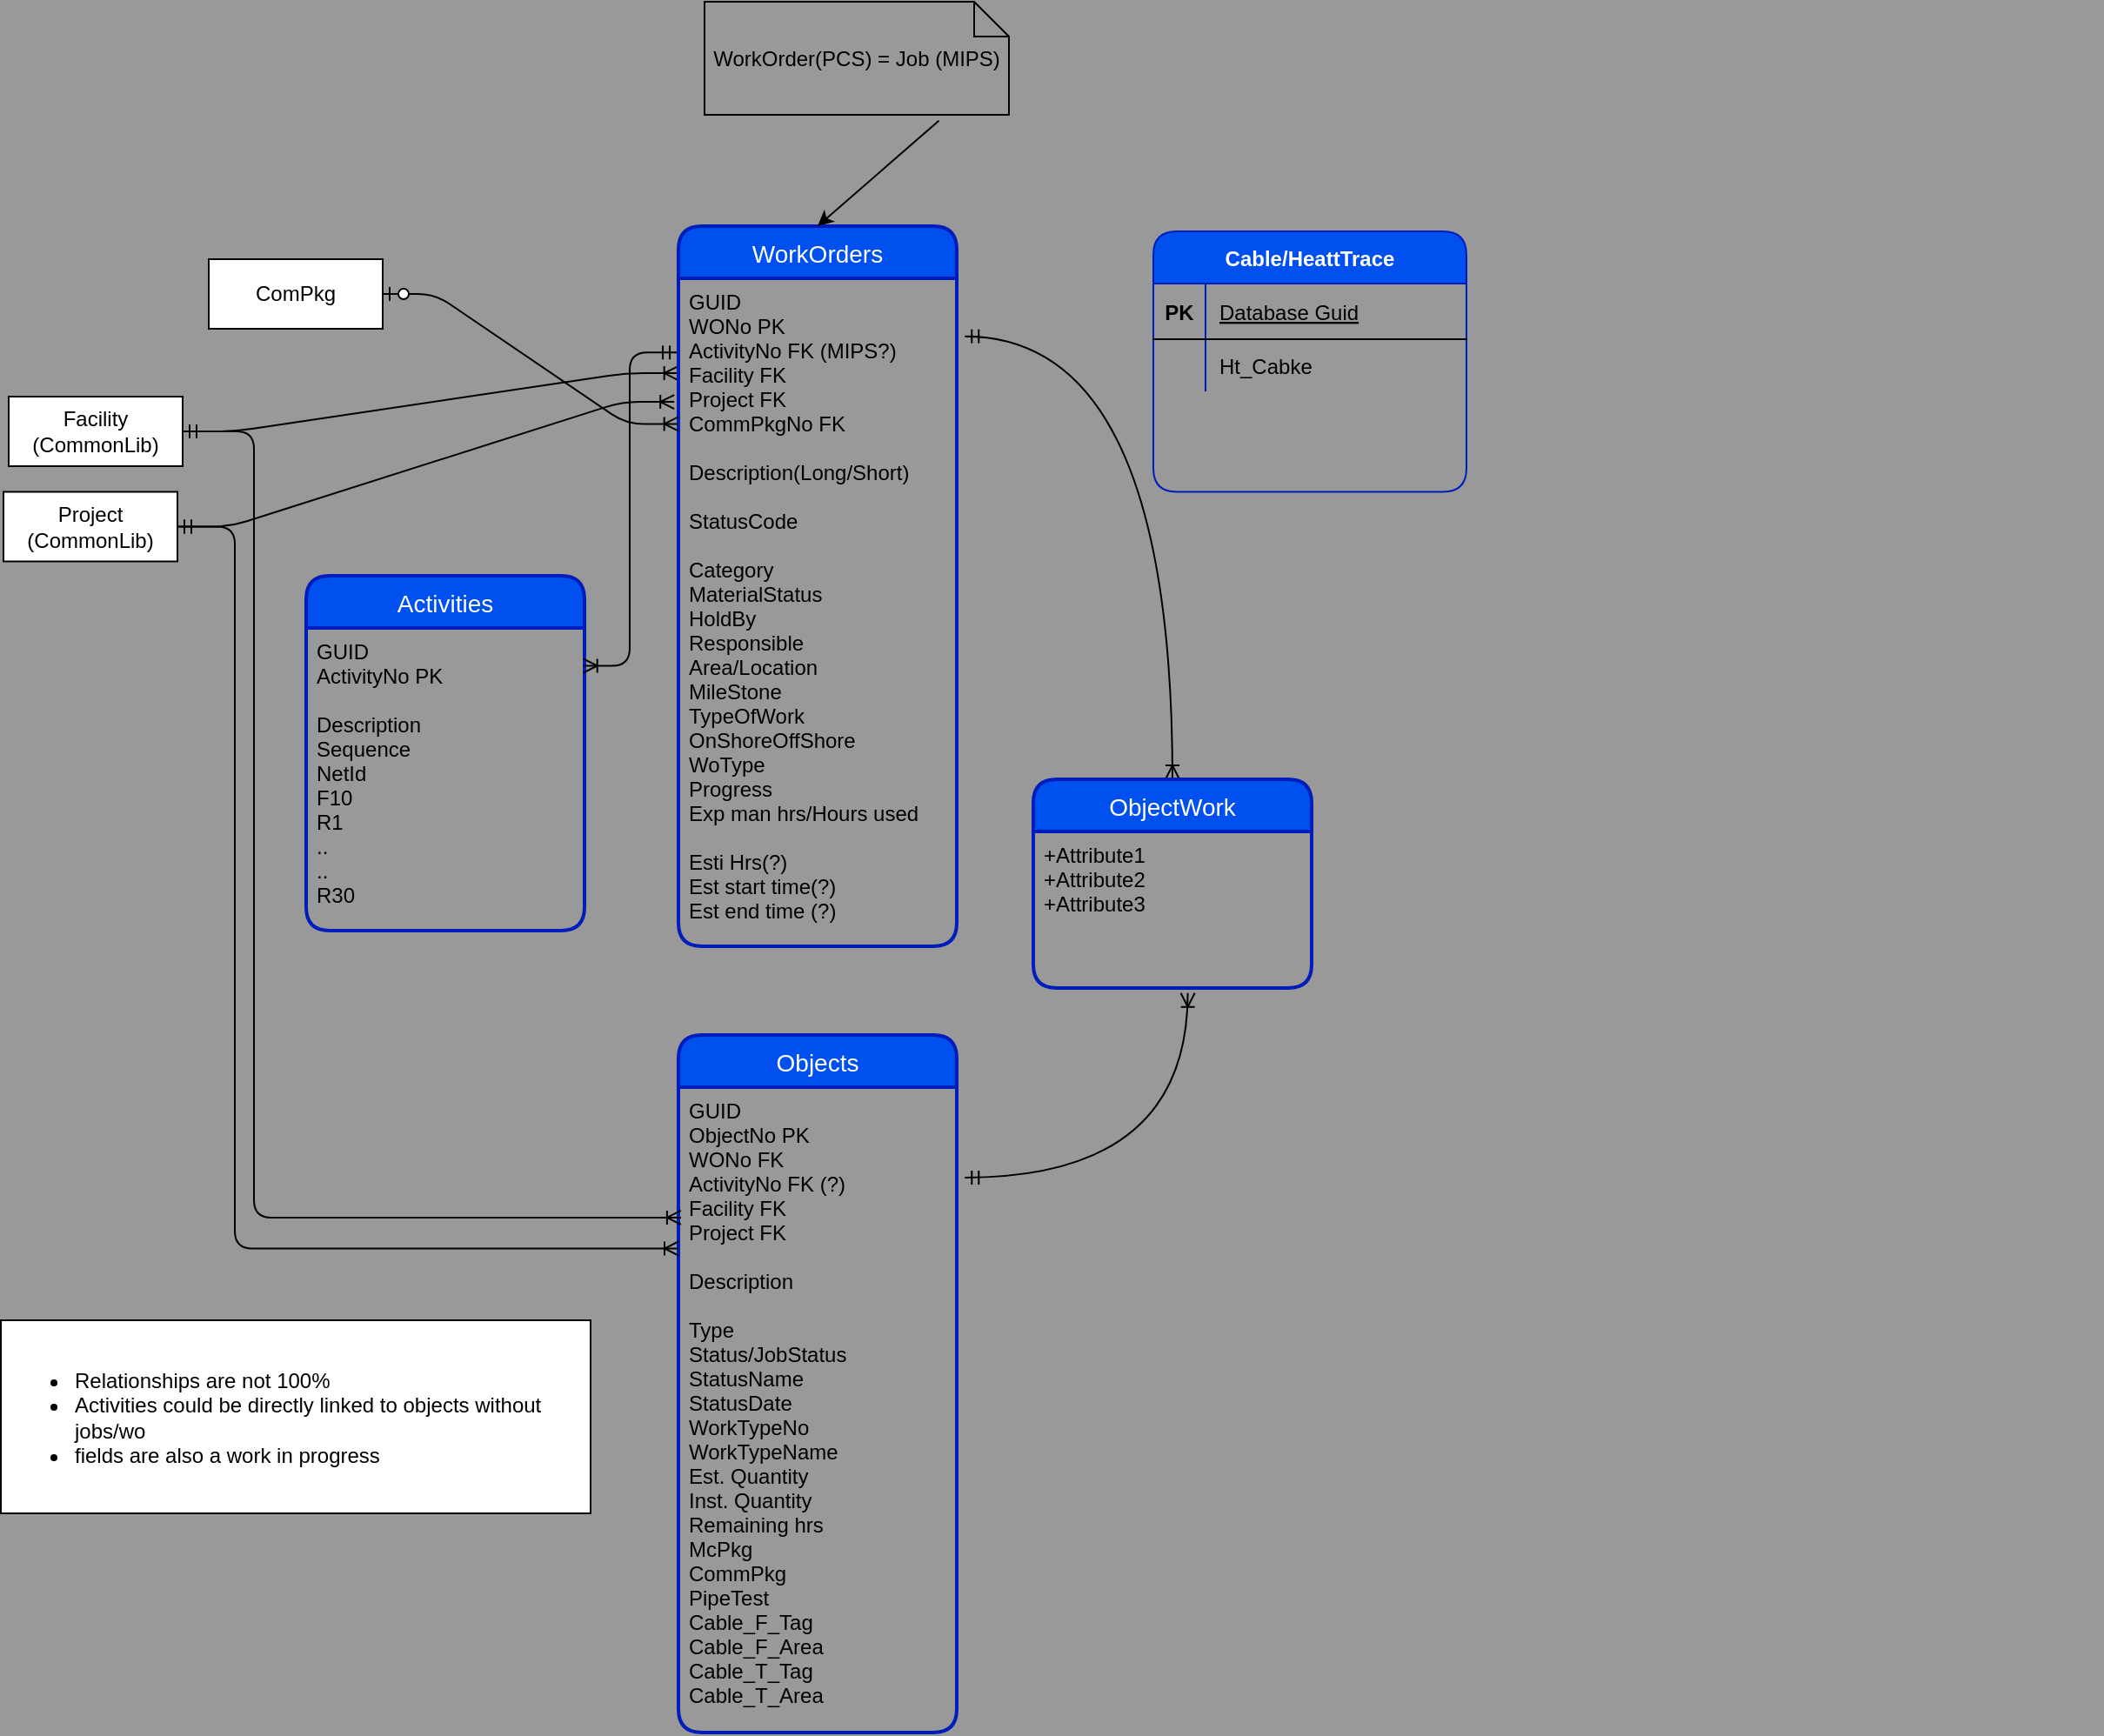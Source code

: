 <mxfile>
    <diagram id="kneXyAljqzheBo8q4LX2" name="Logical ER">
        <mxGraphModel dx="2248" dy="1756" grid="0" gridSize="10" guides="1" tooltips="1" connect="1" arrows="1" fold="1" page="1" pageScale="1" pageWidth="1169" pageHeight="827" background="#999999" math="0" shadow="0">
            <root>
                <mxCell id="0"/>
                <mxCell id="1" parent="0"/>
                <mxCell id="141" value="" style="shape=partialRectangle;connectable=0;fillColor=none;top=0;left=0;bottom=0;right=0;align=left;spacingLeft=6;overflow=hidden;" parent="1" vertex="1">
                    <mxGeometry x="666" y="140" width="150" height="30" as="geometry"/>
                </mxCell>
                <mxCell id="177" value="Cable/HeattTrace" style="shape=table;startSize=30;container=1;collapsible=1;childLayout=tableLayout;fixedRows=1;rowLines=0;fontStyle=1;align=center;resizeLast=1;rounded=1;fillColor=#0050ef;strokeColor=#001DBC;fontColor=#ffffff;swimlaneFillColor=none;labelBorderColor=none;" parent="1" vertex="1">
                    <mxGeometry x="271" y="-168" width="180" height="149.75" as="geometry"/>
                </mxCell>
                <mxCell id="178" value="" style="shape=partialRectangle;collapsible=0;dropTarget=0;pointerEvents=0;fillColor=none;top=0;left=0;bottom=1;right=0;points=[[0,0.5],[1,0.5]];portConstraint=eastwest;" parent="177" vertex="1">
                    <mxGeometry y="30" width="180" height="32" as="geometry"/>
                </mxCell>
                <mxCell id="179" value="PK" style="shape=partialRectangle;connectable=0;fillColor=none;top=0;left=0;bottom=0;right=0;fontStyle=1;overflow=hidden;" parent="178" vertex="1">
                    <mxGeometry width="30" height="32" as="geometry"/>
                </mxCell>
                <mxCell id="180" value="Database Guid" style="shape=partialRectangle;connectable=0;fillColor=none;top=0;left=0;bottom=0;right=0;align=left;spacingLeft=6;fontStyle=4;overflow=hidden;" parent="178" vertex="1">
                    <mxGeometry x="30" width="150" height="32" as="geometry"/>
                </mxCell>
                <mxCell id="181" value="" style="shape=partialRectangle;collapsible=0;dropTarget=0;pointerEvents=0;fillColor=none;top=0;left=0;bottom=0;right=0;points=[[0,0.5],[1,0.5]];portConstraint=eastwest;" parent="177" vertex="1">
                    <mxGeometry y="62" width="180" height="30" as="geometry"/>
                </mxCell>
                <mxCell id="182" value="" style="shape=partialRectangle;connectable=0;fillColor=none;top=0;left=0;bottom=0;right=0;editable=1;overflow=hidden;" parent="181" vertex="1">
                    <mxGeometry width="30" height="30" as="geometry"/>
                </mxCell>
                <mxCell id="183" value="Ht_Cabke" style="shape=partialRectangle;connectable=0;fillColor=none;top=0;left=0;bottom=0;right=0;align=left;spacingLeft=6;overflow=hidden;" parent="181" vertex="1">
                    <mxGeometry x="30" width="150" height="30" as="geometry"/>
                </mxCell>
                <mxCell id="188" value="&lt;ul&gt;&lt;li&gt;Relationships are not 100%&lt;/li&gt;&lt;li&gt;Activities could be directly linked to objects without jobs/wo&lt;/li&gt;&lt;li&gt;fields are also a work in progress&lt;/li&gt;&lt;/ul&gt;" style="whiteSpace=wrap;html=1;align=left;" parent="1" vertex="1">
                    <mxGeometry x="-391.5" y="458" width="339" height="111" as="geometry"/>
                </mxCell>
                <mxCell id="202" value="Project (CommonLib)" style="whiteSpace=wrap;html=1;align=center;" vertex="1" parent="1">
                    <mxGeometry x="-390" y="-18.25" width="100" height="40" as="geometry"/>
                </mxCell>
                <mxCell id="203" value="Facility (CommonLib)" style="whiteSpace=wrap;html=1;align=center;" vertex="1" parent="1">
                    <mxGeometry x="-387" y="-73" width="100" height="40" as="geometry"/>
                </mxCell>
                <mxCell id="204" value="Activities" style="swimlane;childLayout=stackLayout;horizontal=1;startSize=30;horizontalStack=0;rounded=1;fontSize=14;fontStyle=0;strokeWidth=2;resizeParent=0;resizeLast=1;shadow=0;dashed=0;align=center;fillColor=#0050ef;strokeColor=#001DBC;fontColor=#ffffff;" vertex="1" parent="1">
                    <mxGeometry x="-216" y="30" width="160" height="204" as="geometry"/>
                </mxCell>
                <mxCell id="205" value="GUID&#10;ActivityNo PK&#10;&#10;Description&#10;Sequence&#10;NetId&#10;F10&#10;R1&#10;..&#10;..&#10;R30" style="align=left;strokeColor=none;fillColor=none;spacingLeft=4;fontSize=12;verticalAlign=top;resizable=0;rotatable=0;part=1;" vertex="1" parent="204">
                    <mxGeometry y="30" width="160" height="174" as="geometry"/>
                </mxCell>
                <mxCell id="207" value="" style="edgeStyle=entityRelationEdgeStyle;fontSize=12;html=1;endArrow=ERoneToMany;startArrow=ERmandOne;exitX=1;exitY=0.5;exitDx=0;exitDy=0;entryX=-0.001;entryY=0.142;entryDx=0;entryDy=0;entryPerimeter=0;" edge="1" parent="1" source="203" target="209">
                    <mxGeometry width="100" height="100" relative="1" as="geometry">
                        <mxPoint x="-257" y="113" as="sourcePoint"/>
                        <mxPoint x="-8" y="-84" as="targetPoint"/>
                    </mxGeometry>
                </mxCell>
                <mxCell id="208" value="WorkOrders" style="swimlane;childLayout=stackLayout;horizontal=1;startSize=30;horizontalStack=0;rounded=1;fontSize=14;fontStyle=0;strokeWidth=2;resizeParent=0;resizeLast=1;shadow=0;dashed=0;align=center;fillColor=#0050ef;strokeColor=#001DBC;fontColor=#ffffff;" vertex="1" parent="1">
                    <mxGeometry x="-2" y="-171" width="160" height="414" as="geometry"/>
                </mxCell>
                <mxCell id="209" value="GUID&#10;WONo PK&#10;ActivityNo FK (MIPS?)&#10;Facility FK&#10;Project FK&#10;CommPkgNo FK&#10;&#10;Description(Long/Short)&#10;&#10;StatusCode&#10;&#10;Category&#10;MaterialStatus&#10;HoldBy&#10;Responsible&#10;Area/Location&#10;MileStone&#10;TypeOfWork&#10;OnShoreOffShore&#10;WoType&#10;Progress&#10;Exp man hrs/Hours used&#10;&#10;Esti Hrs(?)&#10;Est start time(?)&#10;Est end time (?)&#10;&#10;&#10;&#10;&#10;&#10;" style="align=left;strokeColor=none;fillColor=none;spacingLeft=4;fontSize=12;verticalAlign=top;resizable=0;rotatable=0;part=1;" vertex="1" parent="208">
                    <mxGeometry y="30" width="160" height="384" as="geometry"/>
                </mxCell>
                <mxCell id="212" style="edgeStyle=none;html=1;entryX=0.5;entryY=0;entryDx=0;entryDy=0;exitX=0.77;exitY=1.052;exitDx=0;exitDy=0;exitPerimeter=0;" edge="1" parent="1" source="211" target="208">
                    <mxGeometry relative="1" as="geometry">
                        <mxPoint x="-85" y="79" as="sourcePoint"/>
                    </mxGeometry>
                </mxCell>
                <mxCell id="211" value="WorkOrder(PCS) = Job (MIPS)" style="shape=note;size=20;whiteSpace=wrap;html=1;fillColor=none;" vertex="1" parent="1">
                    <mxGeometry x="13" y="-300" width="175" height="65" as="geometry"/>
                </mxCell>
                <mxCell id="214" value="Objects" style="swimlane;childLayout=stackLayout;horizontal=1;startSize=30;horizontalStack=0;rounded=1;fontSize=14;fontStyle=0;strokeWidth=2;resizeParent=0;resizeLast=1;shadow=0;dashed=0;align=center;fillColor=#0050ef;strokeColor=#001DBC;fontColor=#ffffff;arcSize=15;" vertex="1" parent="1">
                    <mxGeometry x="-2" y="294" width="160" height="401" as="geometry"/>
                </mxCell>
                <mxCell id="215" value="GUID&#10;ObjectNo PK&#10;WONo FK&#10;ActivityNo FK (?)&#10;Facility FK&#10;Project FK&#10;&#10;Description&#10;&#10;Type&#10;Status/JobStatus&#10;StatusName&#10;StatusDate&#10;WorkTypeNo&#10;WorkTypeName&#10;Est. Quantity&#10;Inst. Quantity&#10;Remaining hrs&#10;McPkg&#10;CommPkg&#10;PipeTest&#10;Cable_F_Tag&#10;Cable_F_Area&#10;Cable_T_Tag&#10;Cable_T_Area" style="align=left;strokeColor=none;fillColor=none;spacingLeft=4;fontSize=12;verticalAlign=top;resizable=0;rotatable=0;part=1;" vertex="1" parent="214">
                    <mxGeometry y="30" width="160" height="371" as="geometry"/>
                </mxCell>
                <mxCell id="216" value="ComPkg" style="whiteSpace=wrap;html=1;align=center;" vertex="1" parent="1">
                    <mxGeometry x="-272" y="-152" width="100" height="40" as="geometry"/>
                </mxCell>
                <mxCell id="219" value="" style="edgeStyle=entityRelationEdgeStyle;fontSize=12;html=1;endArrow=ERoneToMany;startArrow=ERmandOne;exitX=1;exitY=0.5;exitDx=0;exitDy=0;entryX=-0.015;entryY=0.185;entryDx=0;entryDy=0;entryPerimeter=0;" edge="1" parent="1" source="202" target="209">
                    <mxGeometry width="100" height="100" relative="1" as="geometry">
                        <mxPoint x="-34" y="206" as="sourcePoint"/>
                        <mxPoint x="-9" y="-69" as="targetPoint"/>
                    </mxGeometry>
                </mxCell>
                <mxCell id="220" value="" style="edgeStyle=elbowEdgeStyle;fontSize=12;html=1;endArrow=ERoneToMany;startArrow=ERmandOne;exitX=-0.006;exitY=0.111;exitDx=0;exitDy=0;exitPerimeter=0;entryX=0.996;entryY=0.125;entryDx=0;entryDy=0;entryPerimeter=0;" edge="1" parent="1" source="209" target="205">
                    <mxGeometry width="100" height="100" relative="1" as="geometry">
                        <mxPoint x="-34" y="206" as="sourcePoint"/>
                        <mxPoint x="66" y="106" as="targetPoint"/>
                    </mxGeometry>
                </mxCell>
                <mxCell id="223" value="" style="edgeStyle=entityRelationEdgeStyle;fontSize=12;html=1;endArrow=ERoneToMany;startArrow=ERzeroToOne;exitX=1;exitY=0.5;exitDx=0;exitDy=0;entryX=-0.001;entryY=0.218;entryDx=0;entryDy=0;entryPerimeter=0;" edge="1" parent="1" source="216" target="209">
                    <mxGeometry width="100" height="100" relative="1" as="geometry">
                        <mxPoint x="-57" y="327" as="sourcePoint"/>
                        <mxPoint x="43" y="227" as="targetPoint"/>
                    </mxGeometry>
                </mxCell>
                <mxCell id="225" value="" style="edgeStyle=elbowEdgeStyle;fontSize=12;html=1;endArrow=ERoneToMany;startArrow=ERmandOne;exitX=1;exitY=0.5;exitDx=0;exitDy=0;entryX=0.009;entryY=0.202;entryDx=0;entryDy=0;entryPerimeter=0;" edge="1" parent="1" source="203" target="215">
                    <mxGeometry width="100" height="100" relative="1" as="geometry">
                        <mxPoint x="-277" y="-43" as="sourcePoint"/>
                        <mxPoint x="-10" y="406" as="targetPoint"/>
                        <Array as="points">
                            <mxPoint x="-246" y="119"/>
                            <mxPoint x="-269" y="172"/>
                        </Array>
                    </mxGeometry>
                </mxCell>
                <mxCell id="226" value="" style="edgeStyle=elbowEdgeStyle;fontSize=12;html=1;endArrow=ERoneToMany;startArrow=ERmandOne;exitX=1;exitY=0.5;exitDx=0;exitDy=0;entryX=0;entryY=0.25;entryDx=0;entryDy=0;" edge="1" parent="1" source="202" target="215">
                    <mxGeometry width="100" height="100" relative="1" as="geometry">
                        <mxPoint x="-277" y="-43" as="sourcePoint"/>
                        <mxPoint x="-7" y="410" as="targetPoint"/>
                        <Array as="points">
                            <mxPoint x="-257" y="206"/>
                        </Array>
                    </mxGeometry>
                </mxCell>
                <mxCell id="229" value="" style="edgeStyle=orthogonalEdgeStyle;fontSize=12;html=1;endArrow=ERoneToMany;startArrow=ERmandOne;shadow=0;targetPerimeterSpacing=-4;exitX=1.029;exitY=0.087;exitDx=0;exitDy=0;exitPerimeter=0;entryX=0.5;entryY=0;entryDx=0;entryDy=0;curved=1;" edge="1" parent="1" source="209" target="230">
                    <mxGeometry width="100" height="100" relative="1" as="geometry">
                        <mxPoint x="560" y="44" as="sourcePoint"/>
                        <mxPoint x="282" y="207" as="targetPoint"/>
                    </mxGeometry>
                </mxCell>
                <mxCell id="230" value="ObjectWork" style="swimlane;childLayout=stackLayout;horizontal=1;startSize=30;horizontalStack=0;rounded=1;fontSize=14;fontStyle=0;strokeWidth=2;resizeParent=0;resizeLast=1;shadow=0;dashed=0;align=center;fillColor=#0050ef;strokeColor=#001DBC;fontColor=#ffffff;" vertex="1" parent="1">
                    <mxGeometry x="202" y="147" width="160" height="120" as="geometry"/>
                </mxCell>
                <mxCell id="231" value="+Attribute1&#10;+Attribute2&#10;+Attribute3" style="align=left;strokeColor=none;fillColor=none;spacingLeft=4;fontSize=12;verticalAlign=top;resizable=0;rotatable=0;part=1;" vertex="1" parent="230">
                    <mxGeometry y="30" width="160" height="90" as="geometry"/>
                </mxCell>
                <mxCell id="232" value="" style="edgeStyle=orthogonalEdgeStyle;fontSize=12;html=1;endArrow=ERoneToMany;startArrow=ERmandOne;shadow=0;targetPerimeterSpacing=-4;exitX=1.029;exitY=0.14;exitDx=0;exitDy=0;exitPerimeter=0;entryX=0.555;entryY=1.032;entryDx=0;entryDy=0;entryPerimeter=0;curved=1;" edge="1" parent="1" source="215" target="231">
                    <mxGeometry width="100" height="100" relative="1" as="geometry">
                        <mxPoint x="248.0" y="336.058" as="sourcePoint"/>
                        <mxPoint x="353" y="438" as="targetPoint"/>
                    </mxGeometry>
                </mxCell>
            </root>
        </mxGraphModel>
    </diagram>
</mxfile>